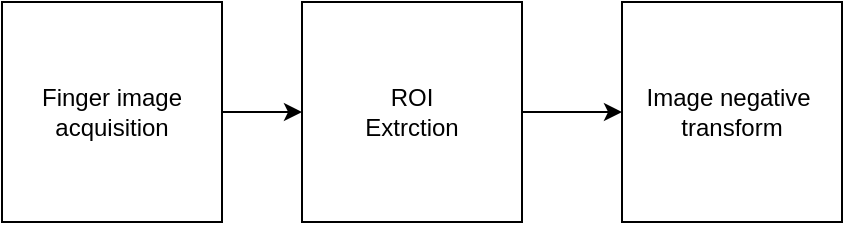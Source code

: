 <mxfile version="21.0.6" type="github">
  <diagram name="Page-1" id="JuWHJAuVg9db_zRPHf6E">
    <mxGraphModel dx="1276" dy="527" grid="1" gridSize="10" guides="1" tooltips="1" connect="1" arrows="1" fold="1" page="1" pageScale="1" pageWidth="850" pageHeight="1100" math="0" shadow="0">
      <root>
        <mxCell id="0" />
        <mxCell id="1" parent="0" />
        <mxCell id="VMDTZc_J_cgvG31aoNdo-3" value="" style="edgeStyle=orthogonalEdgeStyle;rounded=0;orthogonalLoop=1;jettySize=auto;html=1;" edge="1" parent="1" source="VMDTZc_J_cgvG31aoNdo-1" target="VMDTZc_J_cgvG31aoNdo-2">
          <mxGeometry relative="1" as="geometry" />
        </mxCell>
        <mxCell id="VMDTZc_J_cgvG31aoNdo-1" value="Finger image acquisition" style="whiteSpace=wrap;html=1;aspect=fixed;" vertex="1" parent="1">
          <mxGeometry x="90" y="80" width="110" height="110" as="geometry" />
        </mxCell>
        <mxCell id="VMDTZc_J_cgvG31aoNdo-5" value="" style="edgeStyle=orthogonalEdgeStyle;rounded=0;orthogonalLoop=1;jettySize=auto;html=1;" edge="1" parent="1" source="VMDTZc_J_cgvG31aoNdo-2" target="VMDTZc_J_cgvG31aoNdo-4">
          <mxGeometry relative="1" as="geometry" />
        </mxCell>
        <mxCell id="VMDTZc_J_cgvG31aoNdo-2" value="ROI&lt;br&gt;Extrction" style="whiteSpace=wrap;html=1;aspect=fixed;" vertex="1" parent="1">
          <mxGeometry x="240" y="80" width="110" height="110" as="geometry" />
        </mxCell>
        <mxCell id="VMDTZc_J_cgvG31aoNdo-4" value="Image negative&amp;nbsp;&lt;br&gt;transform" style="whiteSpace=wrap;html=1;aspect=fixed;" vertex="1" parent="1">
          <mxGeometry x="400" y="80" width="110" height="110" as="geometry" />
        </mxCell>
      </root>
    </mxGraphModel>
  </diagram>
</mxfile>

